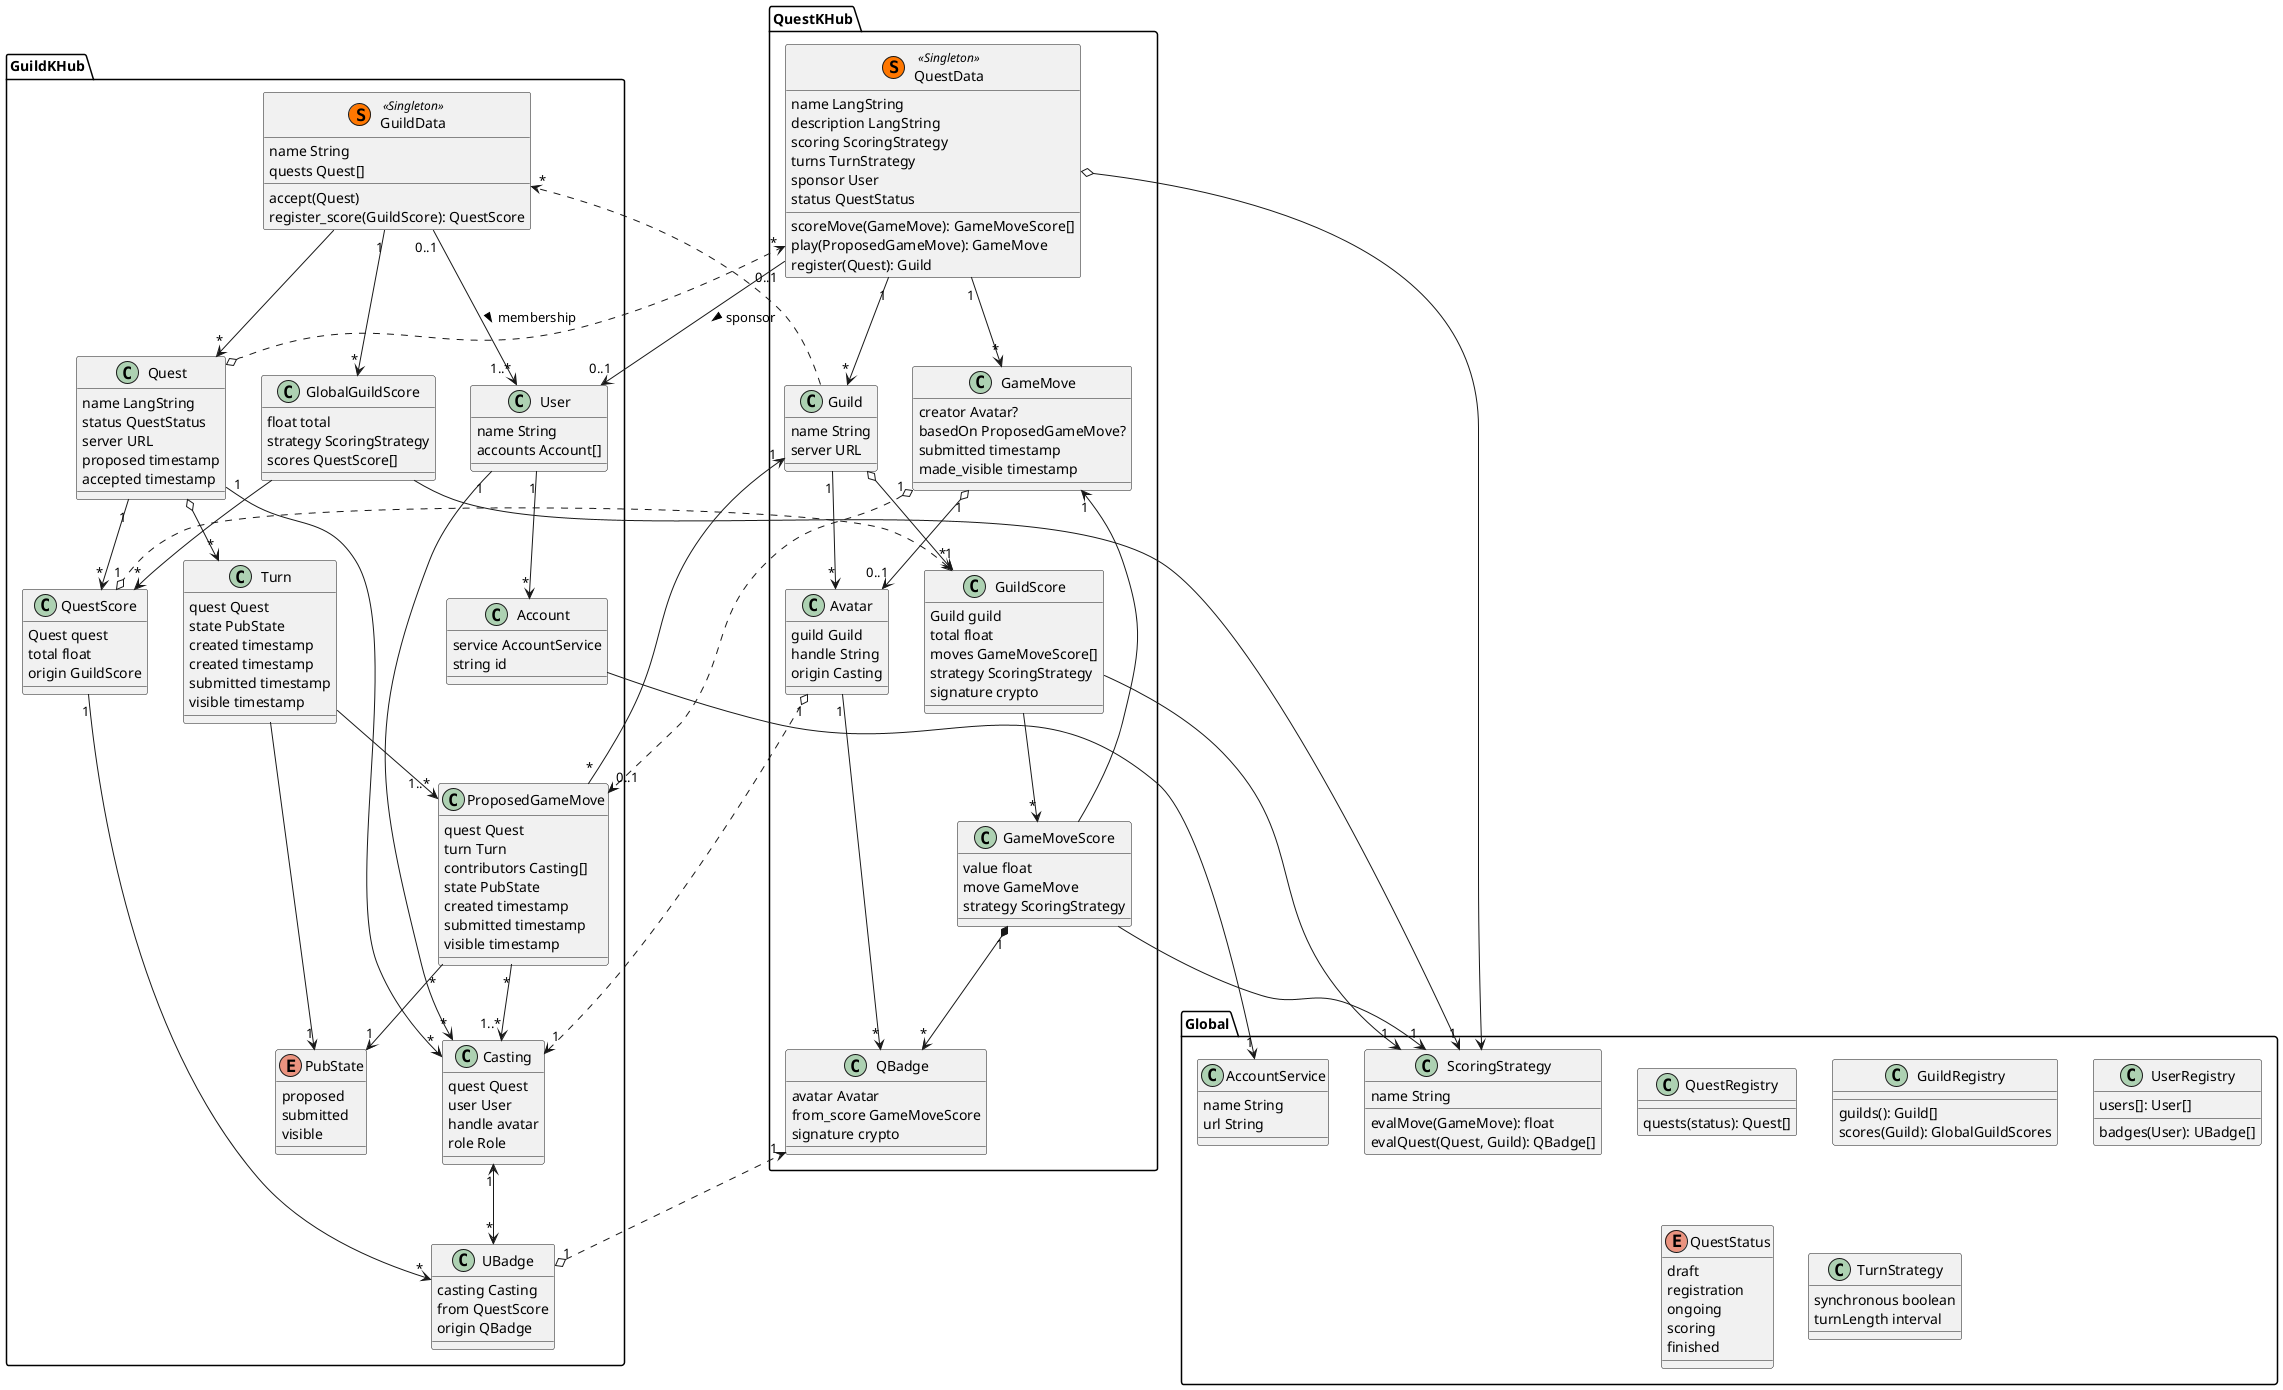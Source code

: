 @startuml



package Global {


  class ScoringStrategy {
    name String
    evalMove(GameMove): float
    evalQuest(Quest, Guild): QBadge[]
  }

  class AccountService {
    name String
    url String
  }

  class QuestRegistry {
    quests(status): Quest[]
  }

  class GuildRegistry {
    guilds(): Guild[]
    scores(Guild): GlobalGuildScores
  }

  class UserRegistry {
    users[]: User[]
    badges(User): UBadge[]
  }

  enum QuestStatus {
    draft
    registration
    ongoing
    scoring
    finished
  }

  class TurnStrategy {
    synchronous boolean
    turnLength interval
  }

}

package QuestKHub {

  ' QuestRegistry --> "*" QuestData

  class QuestData << (S,#ff7700) Singleton>> {
    name LangString
    description LangString
    scoring ScoringStrategy
    turns TurnStrategy
    sponsor User
    status QuestStatus
    scoreMove(GameMove): GameMoveScore[]
    play(ProposedGameMove): GameMove
    ' Maybe have a QProposedGameMove in case of non-synchronous turn strategy
    register(Quest): Guild
    ' will also create the Avatars from the Quest's castings
  }


  class Guild {
    name String
    server URL
  }

  QuestData "1" --> "*" Guild

  class Avatar {
    guild Guild
    handle String
    origin Casting
  }

  Guild "1" --> "*" Avatar

  class GameMove {
    creator Avatar?
    basedOn ProposedGameMove?
    submitted timestamp
    made_visible timestamp
  }

  QuestData "1" --> "*" GameMove
  GameMove "1" o--> "0..1" Avatar
  QuestData o--> ScoringStrategy
  
  class GameMoveScore {
    value float
    move GameMove
    strategy ScoringStrategy
  }
  GameMove "1" <-- GameMoveScore
  GameMoveScore --> "1" ScoringStrategy
  class GuildScore {
    Guild guild
    total float
    moves GameMoveScore[]
    strategy ScoringStrategy
    signature crypto
  }
  Guild o--> "*" GuildScore
  GuildScore --> "*" GameMoveScore
  GuildScore --> "1" ScoringStrategy


  class QBadge {
    avatar Avatar
    from_score GameMoveScore
    signature crypto
  }

  GameMoveScore "1" *--> "*" QBadge
  Avatar "1" --> "*" QBadge

}


package GuildKHub {

  ' GuildRegistry --> "*" GuildData
  ' GuildRegistry -> "*" GlobalGuildScore

  ' UserRegistry --> "*" User
  ' UserRegistry -> "*" UBadge

  class GuildData << (S,#ff7700) Singleton>> {
    name String
    quests Quest[]
    accept(Quest)
    register_score(GuildScore): QuestScore
  }
  Guild .> "*" GuildData
  GuildData --> "*" Quest

  class User {
    name String
    accounts Account[]
  }

  class Casting {
    quest Quest
    user User
    handle avatar
    role Role
  }

  User "1" --> "*" Casting

  class Account {
    service AccountService
    string id
  }

  Account --> "1" AccountService
  User "1" --> "*" Account

  Casting "1" <.o "1" Avatar

  GuildData "0..1" --> "1..*" User : > membership
  Quest "1" --> "*" QuestScore

  class Quest {
    name LangString
    status QuestStatus
    server URL
    proposed timestamp
    accepted timestamp
  }

  Quest o.> "*" QuestData

  class QuestScore {
    Quest quest
    total float
    origin GuildScore
  }

  GuildScore "1" <.o "1" QuestScore


  class UBadge {
    casting Casting
    from QuestScore
    origin QBadge
  }

  UBadge "1" o.> "1" QBadge
  QuestScore "1" --> "*" UBadge

  Casting "1" <--> "*" UBadge

  Quest "1" --> "*" Casting

  enum PubState {
    proposed
    submitted
    visible
    ' visible and submitted are the same for v1
  }

  class Turn {
    quest Quest
    state PubState
    created timestamp
    created timestamp
    submitted timestamp
    visible timestamp
  }

  Quest o--> "*" Turn
  Turn --> "1..*" ProposedGameMove
  Turn --> "1" PubState

  class ProposedGameMove {
    quest Quest
    turn Turn
    contributors Casting[]
    state PubState
    created timestamp
    submitted timestamp
    visible timestamp
  }
  GameMove "1" o.> "0..1" ProposedGameMove
  Guild "1" <-- "*" ProposedGameMove
  ProposedGameMove "*" --> "1..*" Casting
  ProposedGameMove "*" --> "1" PubState

  class GlobalGuildScore {
    float total
    strategy ScoringStrategy
    scores QuestScore[]
  }

  GuildData "1" --> "*" GlobalGuildScore
  GlobalGuildScore --> "1" ScoringStrategy
  GlobalGuildScore --> "*" QuestScore

  QuestData "0..1" --> "0..1" User : > sponsor

}


@enduml
